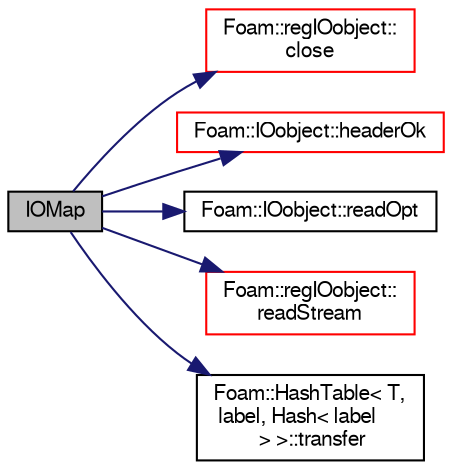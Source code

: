 digraph "IOMap"
{
  bgcolor="transparent";
  edge [fontname="FreeSans",fontsize="10",labelfontname="FreeSans",labelfontsize="10"];
  node [fontname="FreeSans",fontsize="10",shape=record];
  rankdir="LR";
  Node1 [label="IOMap",height=0.2,width=0.4,color="black", fillcolor="grey75", style="filled" fontcolor="black"];
  Node1 -> Node2 [color="midnightblue",fontsize="10",style="solid",fontname="FreeSans"];
  Node2 [label="Foam::regIOobject::\lclose",height=0.2,width=0.4,color="red",URL="$a02084.html#a5ae591df94fc66ccb85cbb6565368bca",tooltip="Close Istream. "];
  Node1 -> Node3 [color="midnightblue",fontsize="10",style="solid",fontname="FreeSans"];
  Node3 [label="Foam::IOobject::headerOk",height=0.2,width=0.4,color="red",URL="$a01142.html#a9d4879c850ce41d945ff77e788de3a23",tooltip="Read and check header info. "];
  Node1 -> Node4 [color="midnightblue",fontsize="10",style="solid",fontname="FreeSans"];
  Node4 [label="Foam::IOobject::readOpt",height=0.2,width=0.4,color="black",URL="$a01142.html#af3c10cbbefc4d1d63d9dbe411d9701ec"];
  Node1 -> Node5 [color="midnightblue",fontsize="10",style="solid",fontname="FreeSans"];
  Node5 [label="Foam::regIOobject::\lreadStream",height=0.2,width=0.4,color="red",URL="$a02084.html#a1cab0be4cd0a737bfcdd4e43a032d3fd",tooltip="Return Istream and check object type against that given. "];
  Node1 -> Node6 [color="midnightblue",fontsize="10",style="solid",fontname="FreeSans"];
  Node6 [label="Foam::HashTable\< T,\l label, Hash\< label\l \> \>::transfer",height=0.2,width=0.4,color="black",URL="$a00959.html#a26883d0cdd71dc6200b11fa35ef0c0e4",tooltip="Transfer the contents of the argument table into this table. "];
}
